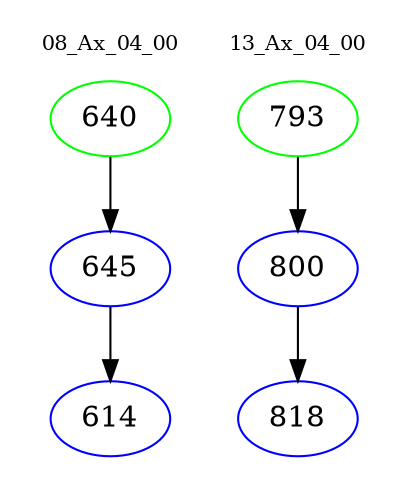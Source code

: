digraph{
subgraph cluster_0 {
color = white
label = "08_Ax_04_00";
fontsize=10;
T0_640 [label="640", color="green"]
T0_640 -> T0_645 [color="black"]
T0_645 [label="645", color="blue"]
T0_645 -> T0_614 [color="black"]
T0_614 [label="614", color="blue"]
}
subgraph cluster_1 {
color = white
label = "13_Ax_04_00";
fontsize=10;
T1_793 [label="793", color="green"]
T1_793 -> T1_800 [color="black"]
T1_800 [label="800", color="blue"]
T1_800 -> T1_818 [color="black"]
T1_818 [label="818", color="blue"]
}
}

